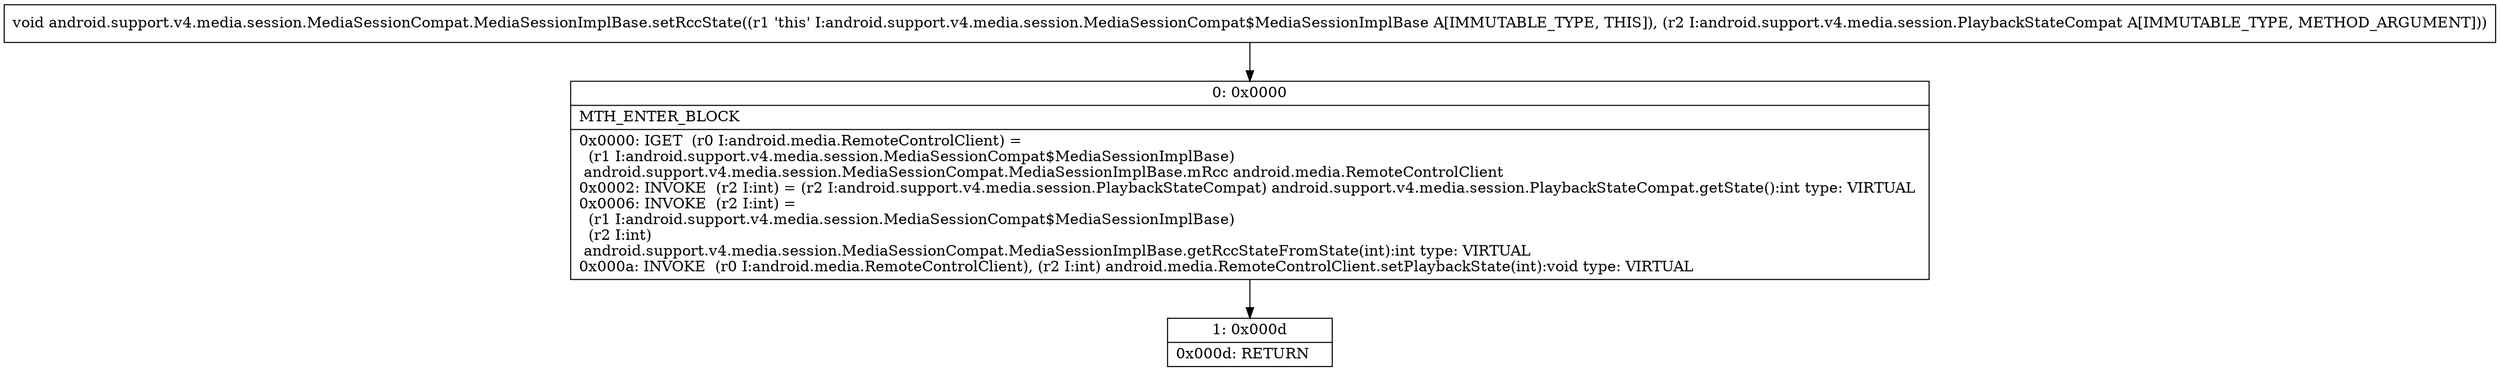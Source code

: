digraph "CFG forandroid.support.v4.media.session.MediaSessionCompat.MediaSessionImplBase.setRccState(Landroid\/support\/v4\/media\/session\/PlaybackStateCompat;)V" {
Node_0 [shape=record,label="{0\:\ 0x0000|MTH_ENTER_BLOCK\l|0x0000: IGET  (r0 I:android.media.RemoteControlClient) = \l  (r1 I:android.support.v4.media.session.MediaSessionCompat$MediaSessionImplBase)\l android.support.v4.media.session.MediaSessionCompat.MediaSessionImplBase.mRcc android.media.RemoteControlClient \l0x0002: INVOKE  (r2 I:int) = (r2 I:android.support.v4.media.session.PlaybackStateCompat) android.support.v4.media.session.PlaybackStateCompat.getState():int type: VIRTUAL \l0x0006: INVOKE  (r2 I:int) = \l  (r1 I:android.support.v4.media.session.MediaSessionCompat$MediaSessionImplBase)\l  (r2 I:int)\l android.support.v4.media.session.MediaSessionCompat.MediaSessionImplBase.getRccStateFromState(int):int type: VIRTUAL \l0x000a: INVOKE  (r0 I:android.media.RemoteControlClient), (r2 I:int) android.media.RemoteControlClient.setPlaybackState(int):void type: VIRTUAL \l}"];
Node_1 [shape=record,label="{1\:\ 0x000d|0x000d: RETURN   \l}"];
MethodNode[shape=record,label="{void android.support.v4.media.session.MediaSessionCompat.MediaSessionImplBase.setRccState((r1 'this' I:android.support.v4.media.session.MediaSessionCompat$MediaSessionImplBase A[IMMUTABLE_TYPE, THIS]), (r2 I:android.support.v4.media.session.PlaybackStateCompat A[IMMUTABLE_TYPE, METHOD_ARGUMENT])) }"];
MethodNode -> Node_0;
Node_0 -> Node_1;
}

